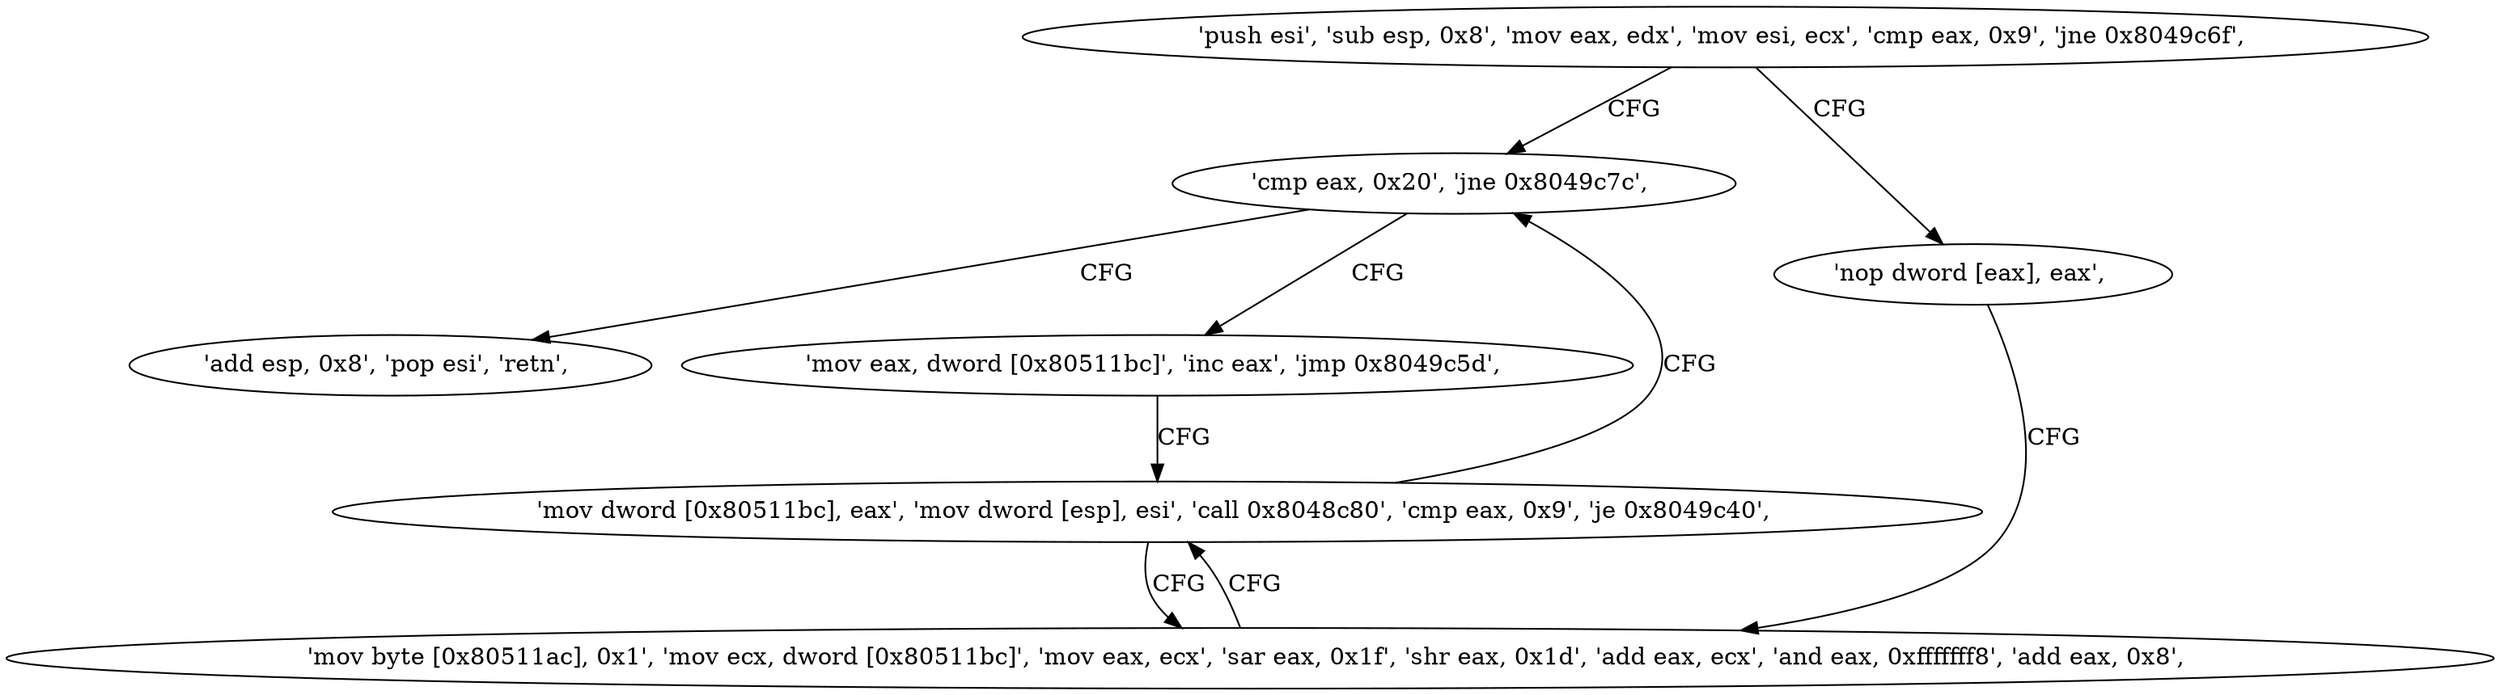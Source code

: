 digraph "func" {
"134519856" [label = "'push esi', 'sub esp, 0x8', 'mov eax, edx', 'mov esi, ecx', 'cmp eax, 0x9', 'jne 0x8049c6f', " ]
"134519919" [label = "'cmp eax, 0x20', 'jne 0x8049c7c', " ]
"134519869" [label = "'nop dword [eax], eax', " ]
"134519932" [label = "'add esp, 0x8', 'pop esi', 'retn', " ]
"134519924" [label = "'mov eax, dword [0x80511bc]', 'inc eax', 'jmp 0x8049c5d', " ]
"134519872" [label = "'mov byte [0x80511ac], 0x1', 'mov ecx, dword [0x80511bc]', 'mov eax, ecx', 'sar eax, 0x1f', 'shr eax, 0x1d', 'add eax, ecx', 'and eax, 0xfffffff8', 'add eax, 0x8', " ]
"134519901" [label = "'mov dword [0x80511bc], eax', 'mov dword [esp], esi', 'call 0x8048c80', 'cmp eax, 0x9', 'je 0x8049c40', " ]
"134519856" -> "134519919" [ label = "CFG" ]
"134519856" -> "134519869" [ label = "CFG" ]
"134519919" -> "134519932" [ label = "CFG" ]
"134519919" -> "134519924" [ label = "CFG" ]
"134519869" -> "134519872" [ label = "CFG" ]
"134519924" -> "134519901" [ label = "CFG" ]
"134519872" -> "134519901" [ label = "CFG" ]
"134519901" -> "134519872" [ label = "CFG" ]
"134519901" -> "134519919" [ label = "CFG" ]
}
